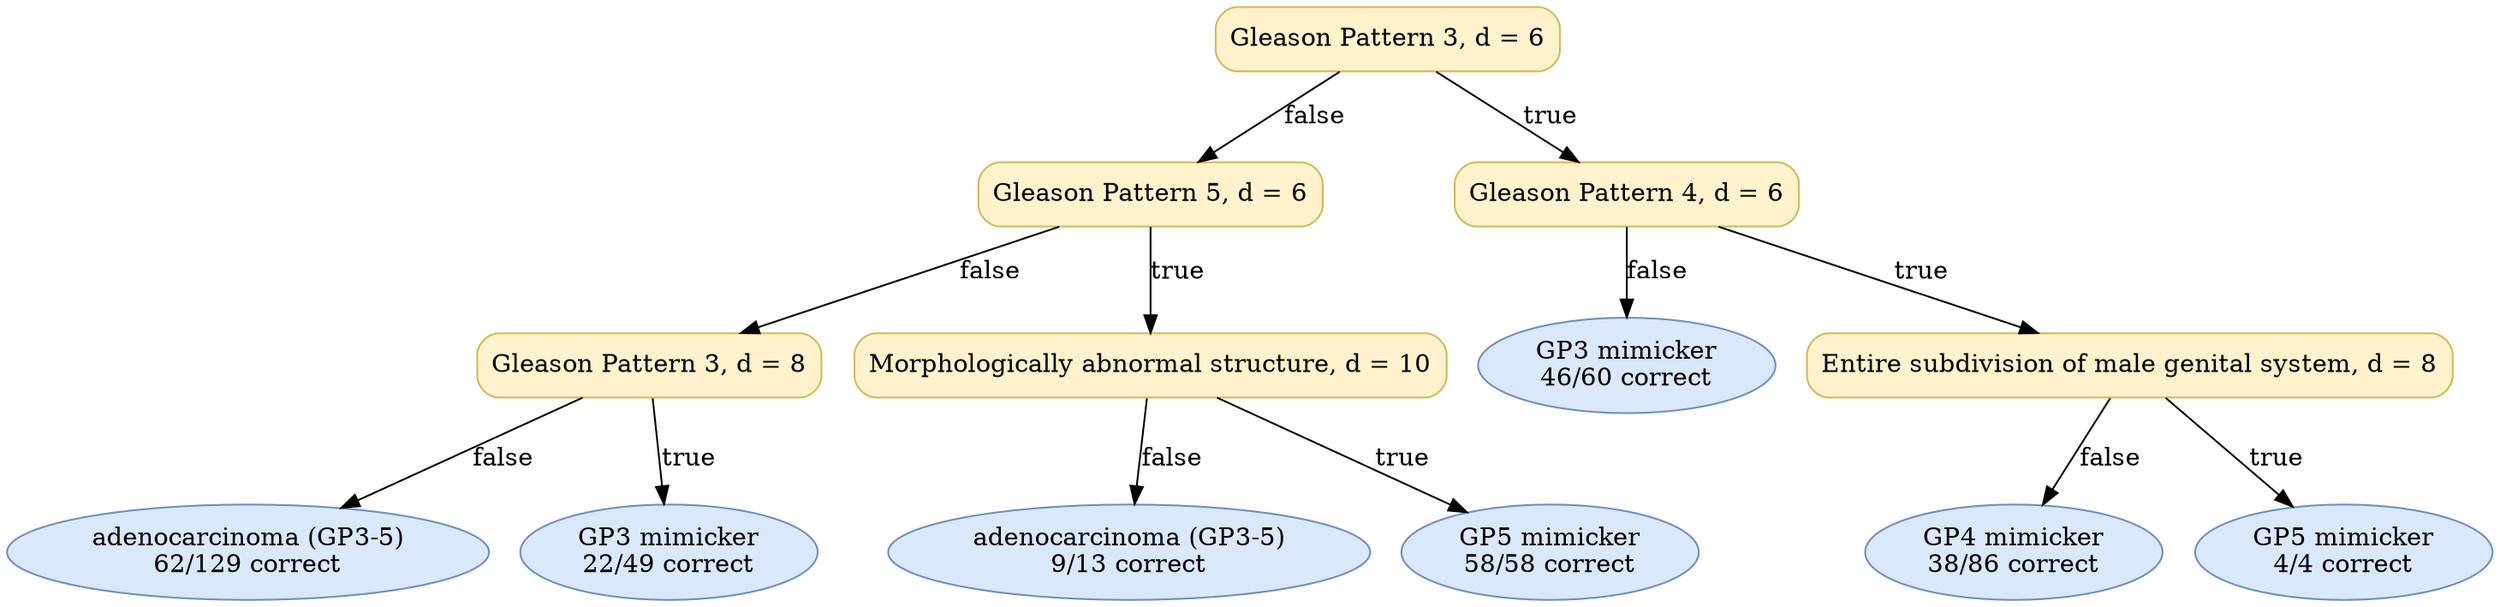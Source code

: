 digraph "DT" {
fontname="Times-Roman";
label="";
node [fontname="Times-Roman"];
Node1 [color="#D6B656", fillcolor="#FFF2CC", label="Gleason Pattern 3, d = 6", shape="box", style="rounded,filled"];
Node2 [color="#D6B656", fillcolor="#FFF2CC", label="Gleason Pattern 5, d = 6", shape="box", style="rounded,filled"];
Node3 [color="#D6B656", fillcolor="#FFF2CC", label="Gleason Pattern 3, d = 8", shape="box", style="rounded,filled"];
Node4 [color="#6C8EBF", fillcolor="#DAE8FC", label=<adenocarcinoma (GP3-5)<br/>62/129 correct>, shape="ellipse", style="rounded,filled"];
Node5 [color="#6C8EBF", fillcolor="#DAE8FC", label=<GP3 mimicker<br/>22/49 correct>, shape="ellipse", style="rounded,filled"];
Node6 [color="#D6B656", fillcolor="#FFF2CC", label="Morphologically abnormal structure, d = 10", shape="box", style="rounded,filled"];
Node7 [color="#6C8EBF", fillcolor="#DAE8FC", label=<adenocarcinoma (GP3-5)<br/>9/13 correct>, shape="ellipse", style="rounded,filled"];
Node8 [color="#6C8EBF", fillcolor="#DAE8FC", label=<GP5 mimicker<br/>58/58 correct>, shape="ellipse", style="rounded,filled"];
Node9 [color="#D6B656", fillcolor="#FFF2CC", label="Gleason Pattern 4, d = 6", shape="box", style="rounded,filled"];
Node10 [color="#6C8EBF", fillcolor="#DAE8FC", label=<GP3 mimicker<br/>46/60 correct>, shape="ellipse", style="rounded,filled"];
Node11 [color="#D6B656", fillcolor="#FFF2CC", label="Entire subdivision of male genital system, d = 8", shape="box", style="rounded,filled"];
Node12 [color="#6C8EBF", fillcolor="#DAE8FC", label=<GP4 mimicker<br/>38/86 correct>, shape="ellipse", style="rounded,filled"];
Node13 [color="#6C8EBF", fillcolor="#DAE8FC", label=<GP5 mimicker<br/>4/4 correct>, shape="ellipse", style="rounded,filled"];
Node1 -> Node2  [key=0, label="false"];
Node1 -> Node9  [key=0, label="true"];
Node2 -> Node3  [key=0, label="false"];
Node2 -> Node6  [key=0, label="true"];
Node3 -> Node4  [key=0, label="false"];
Node3 -> Node5  [key=0, label="true"];
Node6 -> Node7  [key=0, label="false"];
Node6 -> Node8  [key=0, label="true"];
Node9 -> Node10  [key=0, label="false"];
Node9 -> Node11  [key=0, label="true"];
Node11 -> Node12  [key=0, label="false"];
Node11 -> Node13  [key=0, label="true"];
}

